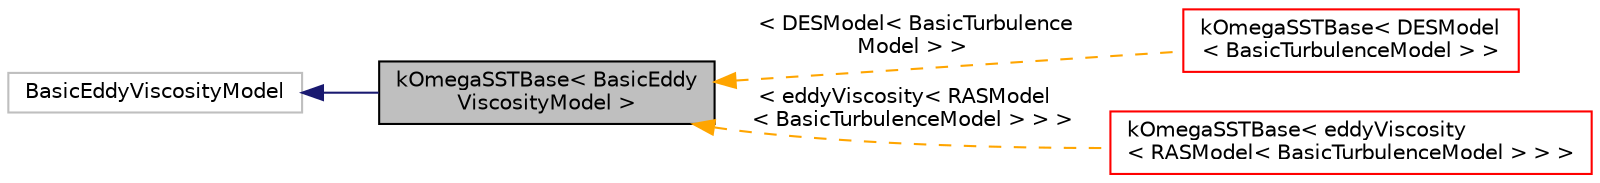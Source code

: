 digraph "kOmegaSSTBase&lt; BasicEddyViscosityModel &gt;"
{
  bgcolor="transparent";
  edge [fontname="Helvetica",fontsize="10",labelfontname="Helvetica",labelfontsize="10"];
  node [fontname="Helvetica",fontsize="10",shape=record];
  rankdir="LR";
  Node1 [label="kOmegaSSTBase\< BasicEddy\lViscosityModel \>",height=0.2,width=0.4,color="black", fillcolor="grey75", style="filled" fontcolor="black"];
  Node2 -> Node1 [dir="back",color="midnightblue",fontsize="10",style="solid",fontname="Helvetica"];
  Node2 [label="BasicEddyViscosityModel",height=0.2,width=0.4,color="grey75"];
  Node1 -> Node3 [dir="back",color="orange",fontsize="10",style="dashed",label=" \< DESModel\< BasicTurbulence\lModel \> \>" ,fontname="Helvetica"];
  Node3 [label="kOmegaSSTBase\< DESModel\l\< BasicTurbulenceModel \> \>",height=0.2,width=0.4,color="red",URL="$classFoam_1_1kOmegaSSTBase.html"];
  Node1 -> Node4 [dir="back",color="orange",fontsize="10",style="dashed",label=" \< eddyViscosity\< RASModel\l\< BasicTurbulenceModel \> \> \>" ,fontname="Helvetica"];
  Node4 [label="kOmegaSSTBase\< eddyViscosity\l\< RASModel\< BasicTurbulenceModel \> \> \>",height=0.2,width=0.4,color="red",URL="$classFoam_1_1kOmegaSSTBase.html"];
}
